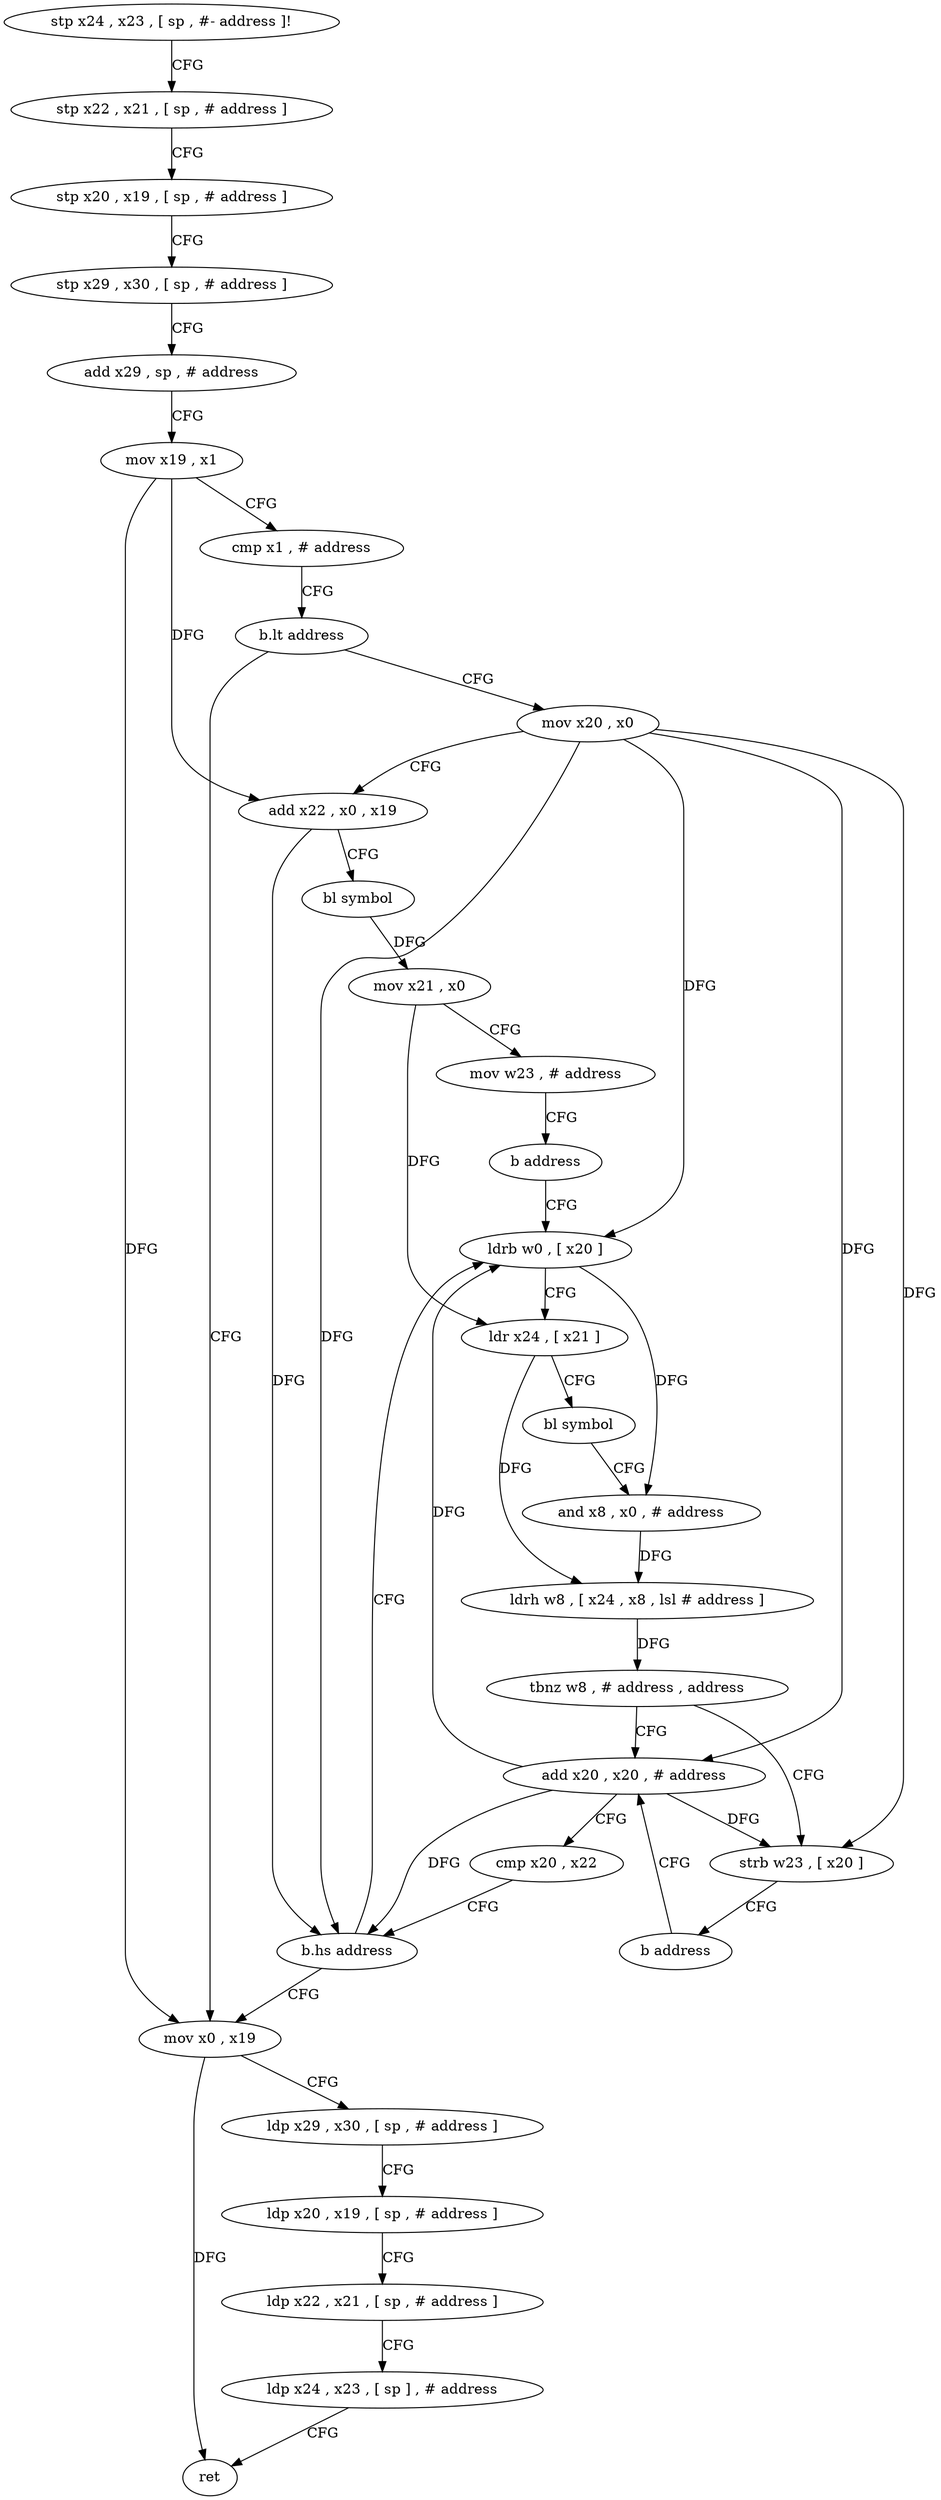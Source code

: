 digraph "func" {
"4264392" [label = "stp x24 , x23 , [ sp , #- address ]!" ]
"4264396" [label = "stp x22 , x21 , [ sp , # address ]" ]
"4264400" [label = "stp x20 , x19 , [ sp , # address ]" ]
"4264404" [label = "stp x29 , x30 , [ sp , # address ]" ]
"4264408" [label = "add x29 , sp , # address" ]
"4264412" [label = "mov x19 , x1" ]
"4264416" [label = "cmp x1 , # address" ]
"4264420" [label = "b.lt address" ]
"4264492" [label = "mov x0 , x19" ]
"4264424" [label = "mov x20 , x0" ]
"4264496" [label = "ldp x29 , x30 , [ sp , # address ]" ]
"4264500" [label = "ldp x20 , x19 , [ sp , # address ]" ]
"4264504" [label = "ldp x22 , x21 , [ sp , # address ]" ]
"4264508" [label = "ldp x24 , x23 , [ sp ] , # address" ]
"4264512" [label = "ret" ]
"4264428" [label = "add x22 , x0 , x19" ]
"4264432" [label = "bl symbol" ]
"4264436" [label = "mov x21 , x0" ]
"4264440" [label = "mov w23 , # address" ]
"4264444" [label = "b address" ]
"4264460" [label = "ldrb w0 , [ x20 ]" ]
"4264464" [label = "ldr x24 , [ x21 ]" ]
"4264468" [label = "bl symbol" ]
"4264472" [label = "and x8 , x0 , # address" ]
"4264476" [label = "ldrh w8 , [ x24 , x8 , lsl # address ]" ]
"4264480" [label = "tbnz w8 , # address , address" ]
"4264448" [label = "add x20 , x20 , # address" ]
"4264484" [label = "strb w23 , [ x20 ]" ]
"4264452" [label = "cmp x20 , x22" ]
"4264456" [label = "b.hs address" ]
"4264488" [label = "b address" ]
"4264392" -> "4264396" [ label = "CFG" ]
"4264396" -> "4264400" [ label = "CFG" ]
"4264400" -> "4264404" [ label = "CFG" ]
"4264404" -> "4264408" [ label = "CFG" ]
"4264408" -> "4264412" [ label = "CFG" ]
"4264412" -> "4264416" [ label = "CFG" ]
"4264412" -> "4264492" [ label = "DFG" ]
"4264412" -> "4264428" [ label = "DFG" ]
"4264416" -> "4264420" [ label = "CFG" ]
"4264420" -> "4264492" [ label = "CFG" ]
"4264420" -> "4264424" [ label = "CFG" ]
"4264492" -> "4264496" [ label = "CFG" ]
"4264492" -> "4264512" [ label = "DFG" ]
"4264424" -> "4264428" [ label = "CFG" ]
"4264424" -> "4264460" [ label = "DFG" ]
"4264424" -> "4264448" [ label = "DFG" ]
"4264424" -> "4264456" [ label = "DFG" ]
"4264424" -> "4264484" [ label = "DFG" ]
"4264496" -> "4264500" [ label = "CFG" ]
"4264500" -> "4264504" [ label = "CFG" ]
"4264504" -> "4264508" [ label = "CFG" ]
"4264508" -> "4264512" [ label = "CFG" ]
"4264428" -> "4264432" [ label = "CFG" ]
"4264428" -> "4264456" [ label = "DFG" ]
"4264432" -> "4264436" [ label = "DFG" ]
"4264436" -> "4264440" [ label = "CFG" ]
"4264436" -> "4264464" [ label = "DFG" ]
"4264440" -> "4264444" [ label = "CFG" ]
"4264444" -> "4264460" [ label = "CFG" ]
"4264460" -> "4264464" [ label = "CFG" ]
"4264460" -> "4264472" [ label = "DFG" ]
"4264464" -> "4264468" [ label = "CFG" ]
"4264464" -> "4264476" [ label = "DFG" ]
"4264468" -> "4264472" [ label = "CFG" ]
"4264472" -> "4264476" [ label = "DFG" ]
"4264476" -> "4264480" [ label = "DFG" ]
"4264480" -> "4264448" [ label = "CFG" ]
"4264480" -> "4264484" [ label = "CFG" ]
"4264448" -> "4264452" [ label = "CFG" ]
"4264448" -> "4264460" [ label = "DFG" ]
"4264448" -> "4264456" [ label = "DFG" ]
"4264448" -> "4264484" [ label = "DFG" ]
"4264484" -> "4264488" [ label = "CFG" ]
"4264452" -> "4264456" [ label = "CFG" ]
"4264456" -> "4264492" [ label = "CFG" ]
"4264456" -> "4264460" [ label = "CFG" ]
"4264488" -> "4264448" [ label = "CFG" ]
}

